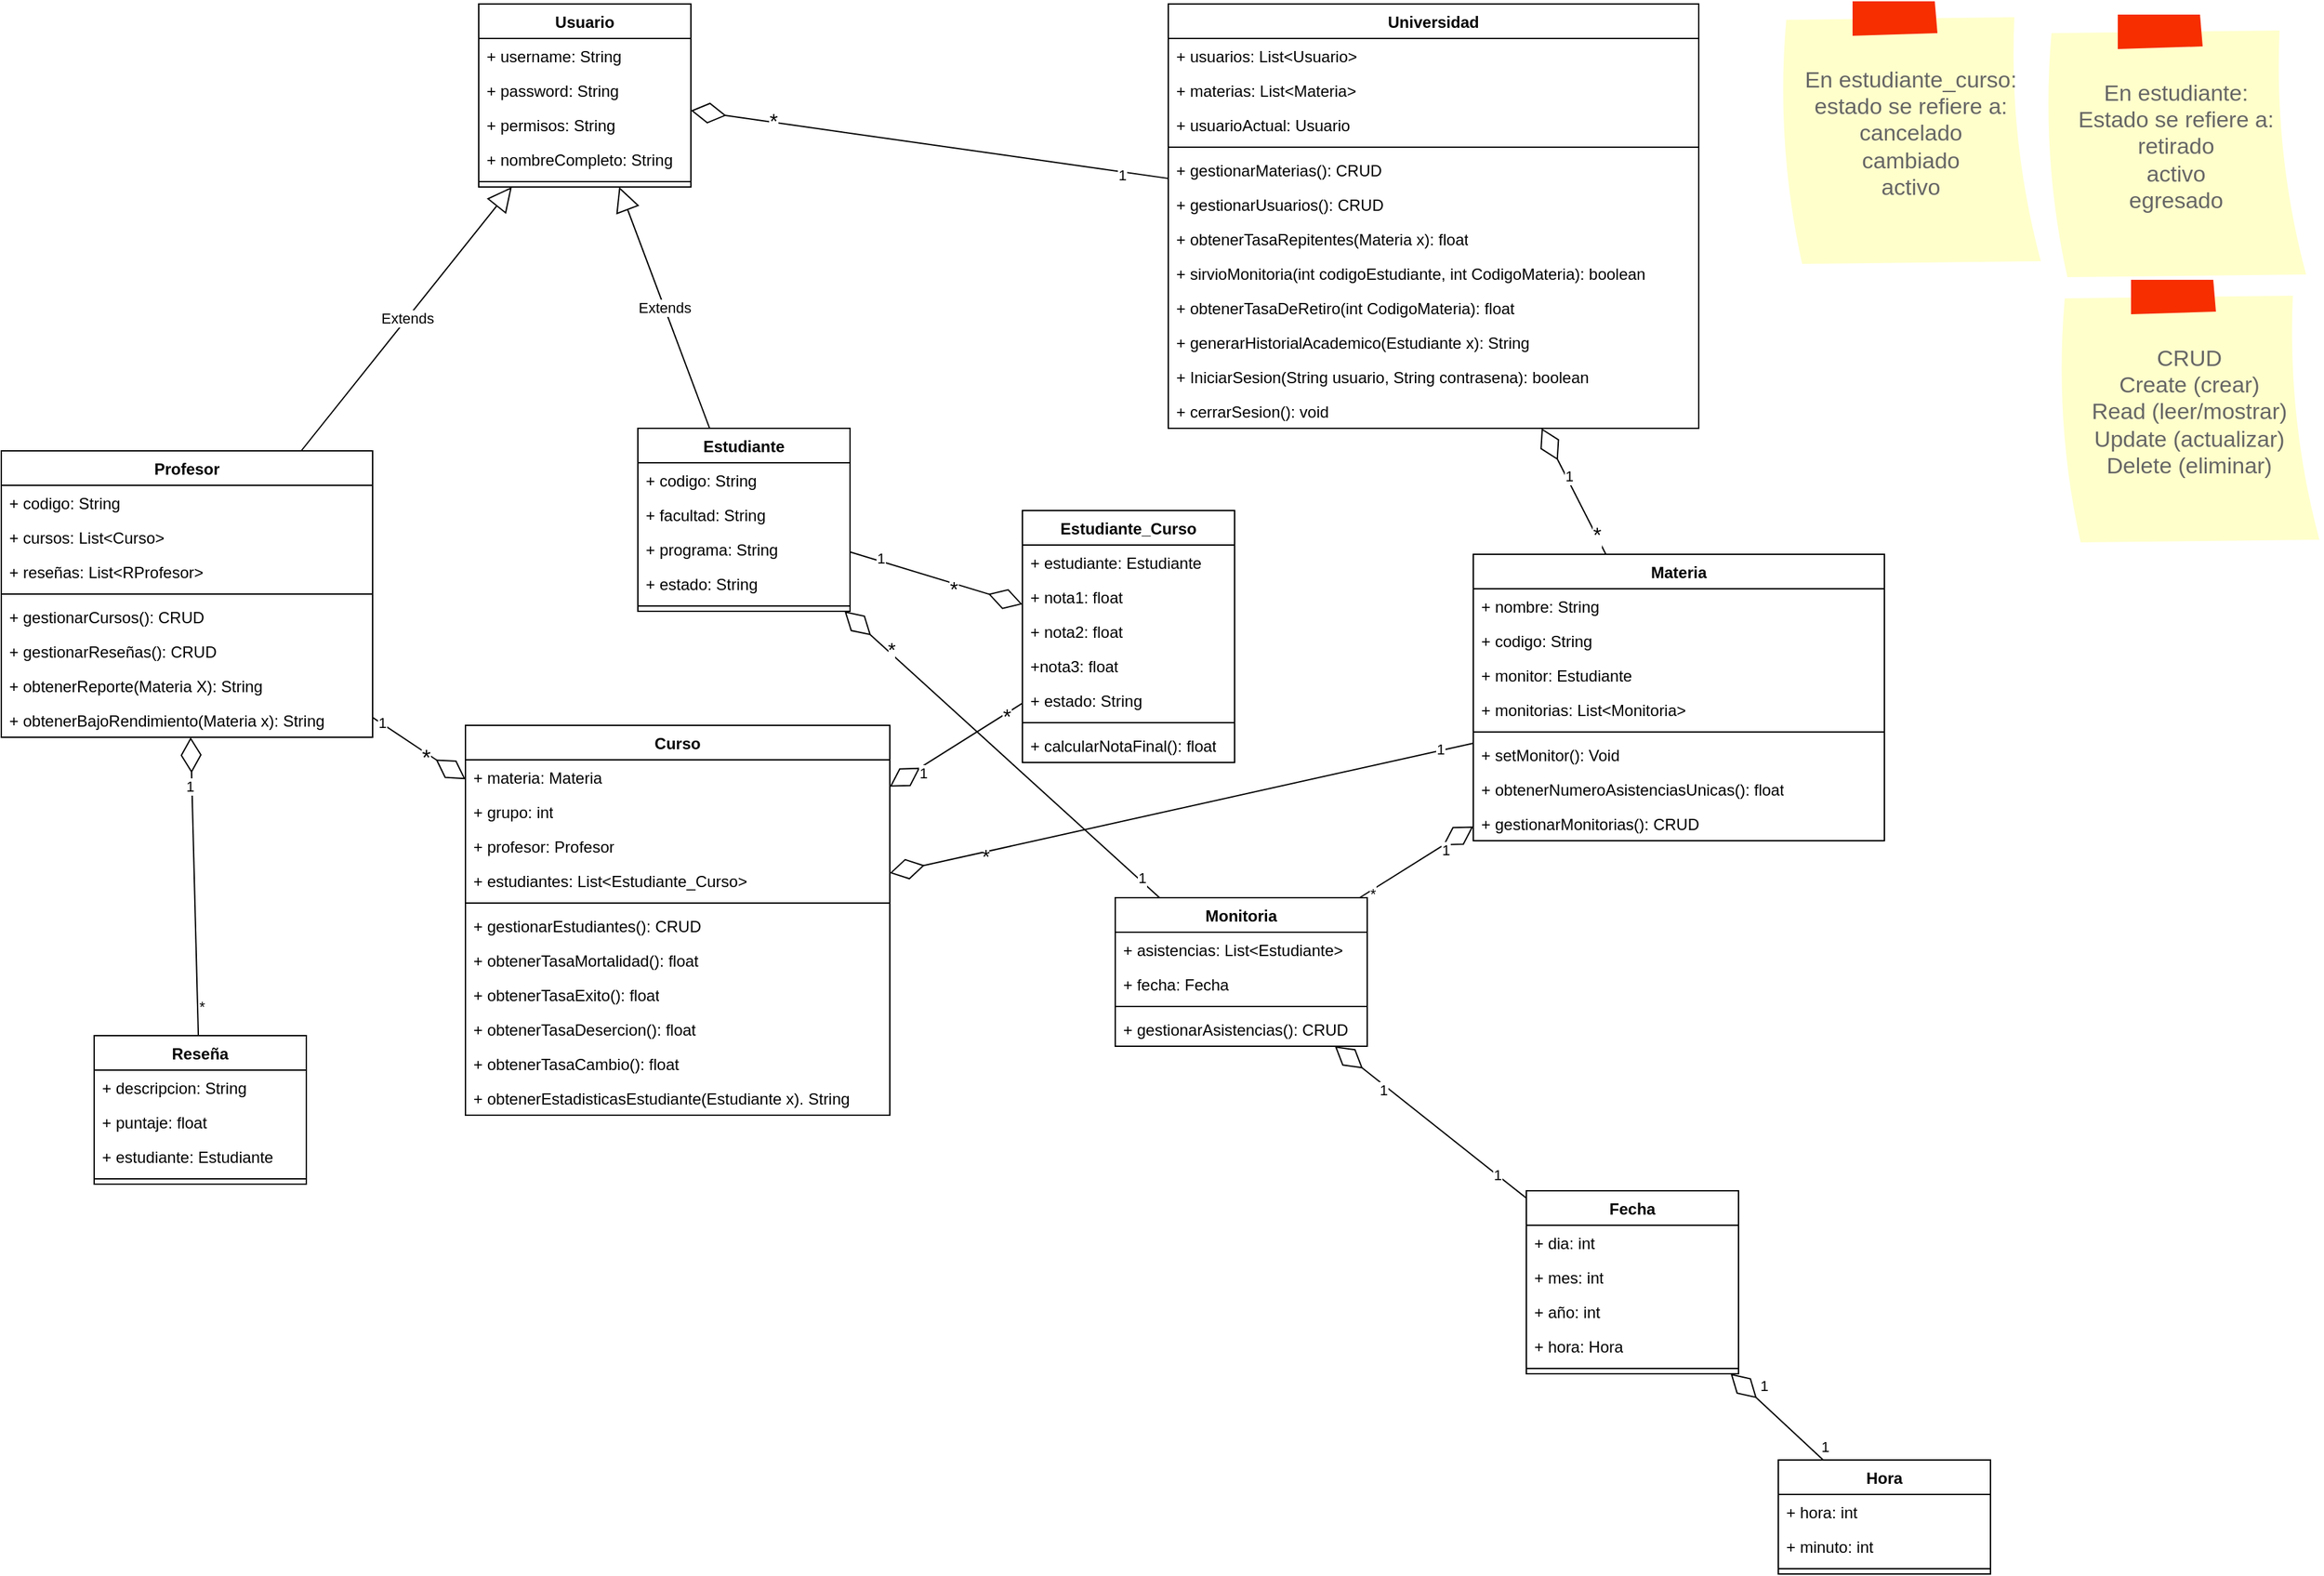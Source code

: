 <mxfile version="24.4.6" type="device">
  <diagram name="Página-1" id="ASGLn0Mir-iY2OB1hIj6">
    <mxGraphModel dx="1862" dy="626" grid="1" gridSize="10" guides="1" tooltips="1" connect="1" arrows="1" fold="1" page="1" pageScale="1" pageWidth="827" pageHeight="1169" math="0" shadow="0">
      <root>
        <mxCell id="0" />
        <mxCell id="1" parent="0" />
        <mxCell id="AoM7Gvj8RghsUYqB5_-P-1" value="Universidad&lt;div&gt;&lt;br&gt;&lt;/div&gt;" style="swimlane;fontStyle=1;align=center;verticalAlign=top;childLayout=stackLayout;horizontal=1;startSize=26;horizontalStack=0;resizeParent=1;resizeParentMax=0;resizeLast=0;collapsible=1;marginBottom=0;whiteSpace=wrap;html=1;" parent="1" vertex="1">
          <mxGeometry x="760" y="32" width="400" height="320" as="geometry" />
        </mxCell>
        <mxCell id="AoM7Gvj8RghsUYqB5_-P-2" value="+ usuarios: List&amp;lt;Usuario&amp;gt;" style="text;strokeColor=none;fillColor=none;align=left;verticalAlign=top;spacingLeft=4;spacingRight=4;overflow=hidden;rotatable=0;points=[[0,0.5],[1,0.5]];portConstraint=eastwest;whiteSpace=wrap;html=1;" parent="AoM7Gvj8RghsUYqB5_-P-1" vertex="1">
          <mxGeometry y="26" width="400" height="26" as="geometry" />
        </mxCell>
        <mxCell id="AoM7Gvj8RghsUYqB5_-P-25" value="+ materias: List&amp;lt;Materia&amp;gt;" style="text;strokeColor=none;fillColor=none;align=left;verticalAlign=top;spacingLeft=4;spacingRight=4;overflow=hidden;rotatable=0;points=[[0,0.5],[1,0.5]];portConstraint=eastwest;whiteSpace=wrap;html=1;" parent="AoM7Gvj8RghsUYqB5_-P-1" vertex="1">
          <mxGeometry y="52" width="400" height="26" as="geometry" />
        </mxCell>
        <mxCell id="4QixnRyz0yLRGBINGXFp-3" value="+ usuarioActual: Usuario" style="text;strokeColor=none;fillColor=none;align=left;verticalAlign=top;spacingLeft=4;spacingRight=4;overflow=hidden;rotatable=0;points=[[0,0.5],[1,0.5]];portConstraint=eastwest;whiteSpace=wrap;html=1;" parent="AoM7Gvj8RghsUYqB5_-P-1" vertex="1">
          <mxGeometry y="78" width="400" height="26" as="geometry" />
        </mxCell>
        <mxCell id="AoM7Gvj8RghsUYqB5_-P-3" value="" style="line;strokeWidth=1;fillColor=none;align=left;verticalAlign=middle;spacingTop=-1;spacingLeft=3;spacingRight=3;rotatable=0;labelPosition=right;points=[];portConstraint=eastwest;strokeColor=inherit;" parent="AoM7Gvj8RghsUYqB5_-P-1" vertex="1">
          <mxGeometry y="104" width="400" height="8" as="geometry" />
        </mxCell>
        <mxCell id="AoM7Gvj8RghsUYqB5_-P-120" value="+ gestionarMaterias(): CRUD" style="text;strokeColor=none;fillColor=none;align=left;verticalAlign=top;spacingLeft=4;spacingRight=4;overflow=hidden;rotatable=0;points=[[0,0.5],[1,0.5]];portConstraint=eastwest;whiteSpace=wrap;html=1;" parent="AoM7Gvj8RghsUYqB5_-P-1" vertex="1">
          <mxGeometry y="112" width="400" height="26" as="geometry" />
        </mxCell>
        <mxCell id="AoM7Gvj8RghsUYqB5_-P-132" value="+ gestionarUsuarios(): CRUD" style="text;strokeColor=none;fillColor=none;align=left;verticalAlign=top;spacingLeft=4;spacingRight=4;overflow=hidden;rotatable=0;points=[[0,0.5],[1,0.5]];portConstraint=eastwest;whiteSpace=wrap;html=1;" parent="AoM7Gvj8RghsUYqB5_-P-1" vertex="1">
          <mxGeometry y="138" width="400" height="26" as="geometry" />
        </mxCell>
        <mxCell id="AoM7Gvj8RghsUYqB5_-P-136" value="+ obtenerTasaRepitentes(Materia x): float" style="text;strokeColor=none;fillColor=none;align=left;verticalAlign=top;spacingLeft=4;spacingRight=4;overflow=hidden;rotatable=0;points=[[0,0.5],[1,0.5]];portConstraint=eastwest;whiteSpace=wrap;html=1;" parent="AoM7Gvj8RghsUYqB5_-P-1" vertex="1">
          <mxGeometry y="164" width="400" height="26" as="geometry" />
        </mxCell>
        <mxCell id="AoM7Gvj8RghsUYqB5_-P-141" value="+ sirvioMonitoria(int codigoEstudiante, int CodigoMateria): boolean" style="text;strokeColor=none;fillColor=none;align=left;verticalAlign=top;spacingLeft=4;spacingRight=4;overflow=hidden;rotatable=0;points=[[0,0.5],[1,0.5]];portConstraint=eastwest;whiteSpace=wrap;html=1;" parent="AoM7Gvj8RghsUYqB5_-P-1" vertex="1">
          <mxGeometry y="190" width="400" height="26" as="geometry" />
        </mxCell>
        <mxCell id="AoM7Gvj8RghsUYqB5_-P-148" value="+ obtenerTasaDeRetiro(int CodigoMateria): float" style="text;strokeColor=none;fillColor=none;align=left;verticalAlign=top;spacingLeft=4;spacingRight=4;overflow=hidden;rotatable=0;points=[[0,0.5],[1,0.5]];portConstraint=eastwest;whiteSpace=wrap;html=1;" parent="AoM7Gvj8RghsUYqB5_-P-1" vertex="1">
          <mxGeometry y="216" width="400" height="26" as="geometry" />
        </mxCell>
        <mxCell id="AoM7Gvj8RghsUYqB5_-P-151" value="+ generarHistorialAcademico(Estudiante x): String" style="text;strokeColor=none;fillColor=none;align=left;verticalAlign=top;spacingLeft=4;spacingRight=4;overflow=hidden;rotatable=0;points=[[0,0.5],[1,0.5]];portConstraint=eastwest;whiteSpace=wrap;html=1;" parent="AoM7Gvj8RghsUYqB5_-P-1" vertex="1">
          <mxGeometry y="242" width="400" height="26" as="geometry" />
        </mxCell>
        <mxCell id="4QixnRyz0yLRGBINGXFp-1" value="+ IniciarSesion(String usuario, String contrasena): boolean" style="text;strokeColor=none;fillColor=none;align=left;verticalAlign=top;spacingLeft=4;spacingRight=4;overflow=hidden;rotatable=0;points=[[0,0.5],[1,0.5]];portConstraint=eastwest;whiteSpace=wrap;html=1;" parent="AoM7Gvj8RghsUYqB5_-P-1" vertex="1">
          <mxGeometry y="268" width="400" height="26" as="geometry" />
        </mxCell>
        <mxCell id="4QixnRyz0yLRGBINGXFp-2" value="+ cerrarSesion(): void" style="text;strokeColor=none;fillColor=none;align=left;verticalAlign=top;spacingLeft=4;spacingRight=4;overflow=hidden;rotatable=0;points=[[0,0.5],[1,0.5]];portConstraint=eastwest;whiteSpace=wrap;html=1;" parent="AoM7Gvj8RghsUYqB5_-P-1" vertex="1">
          <mxGeometry y="294" width="400" height="26" as="geometry" />
        </mxCell>
        <mxCell id="AoM7Gvj8RghsUYqB5_-P-5" value="&lt;div&gt;Usuario&lt;/div&gt;" style="swimlane;fontStyle=1;align=center;verticalAlign=top;childLayout=stackLayout;horizontal=1;startSize=26;horizontalStack=0;resizeParent=1;resizeParentMax=0;resizeLast=0;collapsible=1;marginBottom=0;whiteSpace=wrap;html=1;" parent="1" vertex="1">
          <mxGeometry x="240" y="32" width="160" height="138" as="geometry" />
        </mxCell>
        <mxCell id="AoM7Gvj8RghsUYqB5_-P-17" value="+ username: String" style="text;strokeColor=none;fillColor=none;align=left;verticalAlign=top;spacingLeft=4;spacingRight=4;overflow=hidden;rotatable=0;points=[[0,0.5],[1,0.5]];portConstraint=eastwest;whiteSpace=wrap;html=1;" parent="AoM7Gvj8RghsUYqB5_-P-5" vertex="1">
          <mxGeometry y="26" width="160" height="26" as="geometry" />
        </mxCell>
        <mxCell id="AoM7Gvj8RghsUYqB5_-P-6" value="+ password: String" style="text;strokeColor=none;fillColor=none;align=left;verticalAlign=top;spacingLeft=4;spacingRight=4;overflow=hidden;rotatable=0;points=[[0,0.5],[1,0.5]];portConstraint=eastwest;whiteSpace=wrap;html=1;" parent="AoM7Gvj8RghsUYqB5_-P-5" vertex="1">
          <mxGeometry y="52" width="160" height="26" as="geometry" />
        </mxCell>
        <mxCell id="AoM7Gvj8RghsUYqB5_-P-24" value="+ permisos: String" style="text;strokeColor=none;fillColor=none;align=left;verticalAlign=top;spacingLeft=4;spacingRight=4;overflow=hidden;rotatable=0;points=[[0,0.5],[1,0.5]];portConstraint=eastwest;whiteSpace=wrap;html=1;" parent="AoM7Gvj8RghsUYqB5_-P-5" vertex="1">
          <mxGeometry y="78" width="160" height="26" as="geometry" />
        </mxCell>
        <mxCell id="AoM7Gvj8RghsUYqB5_-P-20" value="+ nombreCompleto: String" style="text;strokeColor=none;fillColor=none;align=left;verticalAlign=top;spacingLeft=4;spacingRight=4;overflow=hidden;rotatable=0;points=[[0,0.5],[1,0.5]];portConstraint=eastwest;whiteSpace=wrap;html=1;" parent="AoM7Gvj8RghsUYqB5_-P-5" vertex="1">
          <mxGeometry y="104" width="160" height="26" as="geometry" />
        </mxCell>
        <mxCell id="AoM7Gvj8RghsUYqB5_-P-7" value="" style="line;strokeWidth=1;fillColor=none;align=left;verticalAlign=middle;spacingTop=-1;spacingLeft=3;spacingRight=3;rotatable=0;labelPosition=right;points=[];portConstraint=eastwest;strokeColor=inherit;" parent="AoM7Gvj8RghsUYqB5_-P-5" vertex="1">
          <mxGeometry y="130" width="160" height="8" as="geometry" />
        </mxCell>
        <mxCell id="AoM7Gvj8RghsUYqB5_-P-9" value="&lt;div&gt;Profesor&lt;/div&gt;" style="swimlane;fontStyle=1;align=center;verticalAlign=top;childLayout=stackLayout;horizontal=1;startSize=26;horizontalStack=0;resizeParent=1;resizeParentMax=0;resizeLast=0;collapsible=1;marginBottom=0;whiteSpace=wrap;html=1;" parent="1" vertex="1">
          <mxGeometry x="-120" y="369" width="280" height="216" as="geometry" />
        </mxCell>
        <mxCell id="AoM7Gvj8RghsUYqB5_-P-10" value="+ codigo: String" style="text;strokeColor=none;fillColor=none;align=left;verticalAlign=top;spacingLeft=4;spacingRight=4;overflow=hidden;rotatable=0;points=[[0,0.5],[1,0.5]];portConstraint=eastwest;whiteSpace=wrap;html=1;" parent="AoM7Gvj8RghsUYqB5_-P-9" vertex="1">
          <mxGeometry y="26" width="280" height="26" as="geometry" />
        </mxCell>
        <mxCell id="AoM7Gvj8RghsUYqB5_-P-118" value="+ cursos: List&amp;lt;Curso&amp;gt;" style="text;strokeColor=none;fillColor=none;align=left;verticalAlign=top;spacingLeft=4;spacingRight=4;overflow=hidden;rotatable=0;points=[[0,0.5],[1,0.5]];portConstraint=eastwest;whiteSpace=wrap;html=1;" parent="AoM7Gvj8RghsUYqB5_-P-9" vertex="1">
          <mxGeometry y="52" width="280" height="26" as="geometry" />
        </mxCell>
        <mxCell id="AoM7Gvj8RghsUYqB5_-P-28" value="+ reseñas: List&amp;lt;RProfesor&amp;gt;" style="text;strokeColor=none;fillColor=none;align=left;verticalAlign=top;spacingLeft=4;spacingRight=4;overflow=hidden;rotatable=0;points=[[0,0.5],[1,0.5]];portConstraint=eastwest;whiteSpace=wrap;html=1;" parent="AoM7Gvj8RghsUYqB5_-P-9" vertex="1">
          <mxGeometry y="78" width="280" height="26" as="geometry" />
        </mxCell>
        <mxCell id="AoM7Gvj8RghsUYqB5_-P-11" value="" style="line;strokeWidth=1;fillColor=none;align=left;verticalAlign=middle;spacingTop=-1;spacingLeft=3;spacingRight=3;rotatable=0;labelPosition=right;points=[];portConstraint=eastwest;strokeColor=inherit;" parent="AoM7Gvj8RghsUYqB5_-P-9" vertex="1">
          <mxGeometry y="104" width="280" height="8" as="geometry" />
        </mxCell>
        <mxCell id="AoM7Gvj8RghsUYqB5_-P-121" value="+ gestionarCursos(): CRUD" style="text;strokeColor=none;fillColor=none;align=left;verticalAlign=top;spacingLeft=4;spacingRight=4;overflow=hidden;rotatable=0;points=[[0,0.5],[1,0.5]];portConstraint=eastwest;whiteSpace=wrap;html=1;" parent="AoM7Gvj8RghsUYqB5_-P-9" vertex="1">
          <mxGeometry y="112" width="280" height="26" as="geometry" />
        </mxCell>
        <mxCell id="AoM7Gvj8RghsUYqB5_-P-122" value="+ gestionarReseñas(): CRUD" style="text;strokeColor=none;fillColor=none;align=left;verticalAlign=top;spacingLeft=4;spacingRight=4;overflow=hidden;rotatable=0;points=[[0,0.5],[1,0.5]];portConstraint=eastwest;whiteSpace=wrap;html=1;" parent="AoM7Gvj8RghsUYqB5_-P-9" vertex="1">
          <mxGeometry y="138" width="280" height="26" as="geometry" />
        </mxCell>
        <mxCell id="AoM7Gvj8RghsUYqB5_-P-144" value="+ obtenerReporte(Materia X): String" style="text;strokeColor=none;fillColor=none;align=left;verticalAlign=top;spacingLeft=4;spacingRight=4;overflow=hidden;rotatable=0;points=[[0,0.5],[1,0.5]];portConstraint=eastwest;whiteSpace=wrap;html=1;" parent="AoM7Gvj8RghsUYqB5_-P-9" vertex="1">
          <mxGeometry y="164" width="280" height="26" as="geometry" />
        </mxCell>
        <mxCell id="AoM7Gvj8RghsUYqB5_-P-145" value="+ obtenerBajoRendimiento(Materia x): String" style="text;strokeColor=none;fillColor=none;align=left;verticalAlign=top;spacingLeft=4;spacingRight=4;overflow=hidden;rotatable=0;points=[[0,0.5],[1,0.5]];portConstraint=eastwest;whiteSpace=wrap;html=1;" parent="AoM7Gvj8RghsUYqB5_-P-9" vertex="1">
          <mxGeometry y="190" width="280" height="26" as="geometry" />
        </mxCell>
        <mxCell id="AoM7Gvj8RghsUYqB5_-P-13" value="&lt;div&gt;Estudiante&lt;/div&gt;" style="swimlane;fontStyle=1;align=center;verticalAlign=top;childLayout=stackLayout;horizontal=1;startSize=26;horizontalStack=0;resizeParent=1;resizeParentMax=0;resizeLast=0;collapsible=1;marginBottom=0;whiteSpace=wrap;html=1;" parent="1" vertex="1">
          <mxGeometry x="360" y="352" width="160" height="138" as="geometry" />
        </mxCell>
        <mxCell id="AoM7Gvj8RghsUYqB5_-P-14" value="+ codigo: String" style="text;strokeColor=none;fillColor=none;align=left;verticalAlign=top;spacingLeft=4;spacingRight=4;overflow=hidden;rotatable=0;points=[[0,0.5],[1,0.5]];portConstraint=eastwest;whiteSpace=wrap;html=1;" parent="AoM7Gvj8RghsUYqB5_-P-13" vertex="1">
          <mxGeometry y="26" width="160" height="26" as="geometry" />
        </mxCell>
        <mxCell id="AoM7Gvj8RghsUYqB5_-P-149" value="+ facultad: String" style="text;strokeColor=none;fillColor=none;align=left;verticalAlign=top;spacingLeft=4;spacingRight=4;overflow=hidden;rotatable=0;points=[[0,0.5],[1,0.5]];portConstraint=eastwest;whiteSpace=wrap;html=1;" parent="AoM7Gvj8RghsUYqB5_-P-13" vertex="1">
          <mxGeometry y="52" width="160" height="26" as="geometry" />
        </mxCell>
        <mxCell id="AoM7Gvj8RghsUYqB5_-P-150" value="+ programa: String" style="text;strokeColor=none;fillColor=none;align=left;verticalAlign=top;spacingLeft=4;spacingRight=4;overflow=hidden;rotatable=0;points=[[0,0.5],[1,0.5]];portConstraint=eastwest;whiteSpace=wrap;html=1;" parent="AoM7Gvj8RghsUYqB5_-P-13" vertex="1">
          <mxGeometry y="78" width="160" height="26" as="geometry" />
        </mxCell>
        <mxCell id="AoM7Gvj8RghsUYqB5_-P-147" value="+ estado: String" style="text;strokeColor=none;fillColor=none;align=left;verticalAlign=top;spacingLeft=4;spacingRight=4;overflow=hidden;rotatable=0;points=[[0,0.5],[1,0.5]];portConstraint=eastwest;whiteSpace=wrap;html=1;" parent="AoM7Gvj8RghsUYqB5_-P-13" vertex="1">
          <mxGeometry y="104" width="160" height="26" as="geometry" />
        </mxCell>
        <mxCell id="AoM7Gvj8RghsUYqB5_-P-15" value="" style="line;strokeWidth=1;fillColor=none;align=left;verticalAlign=middle;spacingTop=-1;spacingLeft=3;spacingRight=3;rotatable=0;labelPosition=right;points=[];portConstraint=eastwest;strokeColor=inherit;" parent="AoM7Gvj8RghsUYqB5_-P-13" vertex="1">
          <mxGeometry y="130" width="160" height="8" as="geometry" />
        </mxCell>
        <mxCell id="AoM7Gvj8RghsUYqB5_-P-18" value="Extends" style="endArrow=block;endSize=16;endFill=0;html=1;rounded=0;" parent="1" source="AoM7Gvj8RghsUYqB5_-P-9" target="AoM7Gvj8RghsUYqB5_-P-5" edge="1">
          <mxGeometry width="160" relative="1" as="geometry">
            <mxPoint x="330" y="400" as="sourcePoint" />
            <mxPoint x="490" y="400" as="targetPoint" />
          </mxGeometry>
        </mxCell>
        <mxCell id="AoM7Gvj8RghsUYqB5_-P-19" value="Extends" style="endArrow=block;endSize=16;endFill=0;html=1;rounded=0;" parent="1" source="AoM7Gvj8RghsUYqB5_-P-13" target="AoM7Gvj8RghsUYqB5_-P-5" edge="1">
          <mxGeometry width="160" relative="1" as="geometry">
            <mxPoint x="305" y="410" as="sourcePoint" />
            <mxPoint x="344" y="362" as="targetPoint" />
          </mxGeometry>
        </mxCell>
        <mxCell id="AoM7Gvj8RghsUYqB5_-P-27" value="" style="endArrow=diamondThin;endFill=0;endSize=24;html=1;rounded=0;" parent="1" source="AoM7Gvj8RghsUYqB5_-P-1" target="AoM7Gvj8RghsUYqB5_-P-5" edge="1">
          <mxGeometry width="160" relative="1" as="geometry">
            <mxPoint x="330" y="510" as="sourcePoint" />
            <mxPoint x="490" y="510" as="targetPoint" />
          </mxGeometry>
        </mxCell>
        <mxCell id="AoM7Gvj8RghsUYqB5_-P-71" value="*" style="edgeLabel;html=1;align=center;verticalAlign=middle;resizable=0;points=[];fontSize=16;" parent="AoM7Gvj8RghsUYqB5_-P-27" vertex="1" connectable="0">
          <mxGeometry x="0.655" y="-1" relative="1" as="geometry">
            <mxPoint as="offset" />
          </mxGeometry>
        </mxCell>
        <mxCell id="AoM7Gvj8RghsUYqB5_-P-72" value="1" style="edgeLabel;html=1;align=center;verticalAlign=middle;resizable=0;points=[];" parent="AoM7Gvj8RghsUYqB5_-P-27" vertex="1" connectable="0">
          <mxGeometry x="-0.804" y="2" relative="1" as="geometry">
            <mxPoint as="offset" />
          </mxGeometry>
        </mxCell>
        <mxCell id="AoM7Gvj8RghsUYqB5_-P-29" value="&lt;div&gt;Materia&lt;/div&gt;" style="swimlane;fontStyle=1;align=center;verticalAlign=top;childLayout=stackLayout;horizontal=1;startSize=26;horizontalStack=0;resizeParent=1;resizeParentMax=0;resizeLast=0;collapsible=1;marginBottom=0;whiteSpace=wrap;html=1;" parent="1" vertex="1">
          <mxGeometry x="990" y="447" width="310" height="216" as="geometry" />
        </mxCell>
        <mxCell id="AoM7Gvj8RghsUYqB5_-P-38" value="+ nombre: String" style="text;strokeColor=none;fillColor=none;align=left;verticalAlign=top;spacingLeft=4;spacingRight=4;overflow=hidden;rotatable=0;points=[[0,0.5],[1,0.5]];portConstraint=eastwest;whiteSpace=wrap;html=1;" parent="AoM7Gvj8RghsUYqB5_-P-29" vertex="1">
          <mxGeometry y="26" width="310" height="26" as="geometry" />
        </mxCell>
        <mxCell id="AoM7Gvj8RghsUYqB5_-P-30" value="+ codigo: String" style="text;strokeColor=none;fillColor=none;align=left;verticalAlign=top;spacingLeft=4;spacingRight=4;overflow=hidden;rotatable=0;points=[[0,0.5],[1,0.5]];portConstraint=eastwest;whiteSpace=wrap;html=1;" parent="AoM7Gvj8RghsUYqB5_-P-29" vertex="1">
          <mxGeometry y="52" width="310" height="26" as="geometry" />
        </mxCell>
        <mxCell id="AoM7Gvj8RghsUYqB5_-P-49" value="+ monitor: Estudiante" style="text;strokeColor=none;fillColor=none;align=left;verticalAlign=top;spacingLeft=4;spacingRight=4;overflow=hidden;rotatable=0;points=[[0,0.5],[1,0.5]];portConstraint=eastwest;whiteSpace=wrap;html=1;" parent="AoM7Gvj8RghsUYqB5_-P-29" vertex="1">
          <mxGeometry y="78" width="310" height="26" as="geometry" />
        </mxCell>
        <mxCell id="AoM7Gvj8RghsUYqB5_-P-139" value="+ monitorias: List&amp;lt;Monitoria&amp;gt;" style="text;strokeColor=none;fillColor=none;align=left;verticalAlign=top;spacingLeft=4;spacingRight=4;overflow=hidden;rotatable=0;points=[[0,0.5],[1,0.5]];portConstraint=eastwest;whiteSpace=wrap;html=1;" parent="AoM7Gvj8RghsUYqB5_-P-29" vertex="1">
          <mxGeometry y="104" width="310" height="26" as="geometry" />
        </mxCell>
        <mxCell id="AoM7Gvj8RghsUYqB5_-P-31" value="" style="line;strokeWidth=1;fillColor=none;align=left;verticalAlign=middle;spacingTop=-1;spacingLeft=3;spacingRight=3;rotatable=0;labelPosition=right;points=[];portConstraint=eastwest;strokeColor=inherit;" parent="AoM7Gvj8RghsUYqB5_-P-29" vertex="1">
          <mxGeometry y="130" width="310" height="8" as="geometry" />
        </mxCell>
        <mxCell id="AoM7Gvj8RghsUYqB5_-P-123" value="+ setMonitor(): Void" style="text;strokeColor=none;fillColor=none;align=left;verticalAlign=top;spacingLeft=4;spacingRight=4;overflow=hidden;rotatable=0;points=[[0,0.5],[1,0.5]];portConstraint=eastwest;whiteSpace=wrap;html=1;" parent="AoM7Gvj8RghsUYqB5_-P-29" vertex="1">
          <mxGeometry y="138" width="310" height="26" as="geometry" />
        </mxCell>
        <mxCell id="AoM7Gvj8RghsUYqB5_-P-140" value="+ obtenerNumeroAsistenciasUnicas(): float" style="text;strokeColor=none;fillColor=none;align=left;verticalAlign=top;spacingLeft=4;spacingRight=4;overflow=hidden;rotatable=0;points=[[0,0.5],[1,0.5]];portConstraint=eastwest;whiteSpace=wrap;html=1;" parent="AoM7Gvj8RghsUYqB5_-P-29" vertex="1">
          <mxGeometry y="164" width="310" height="26" as="geometry" />
        </mxCell>
        <mxCell id="1RFR9qxNkufwgJUMMZnU-1" value="+ gestionarMonitorias(): CRUD" style="text;strokeColor=none;fillColor=none;align=left;verticalAlign=top;spacingLeft=4;spacingRight=4;overflow=hidden;rotatable=0;points=[[0,0.5],[1,0.5]];portConstraint=eastwest;whiteSpace=wrap;html=1;" parent="AoM7Gvj8RghsUYqB5_-P-29" vertex="1">
          <mxGeometry y="190" width="310" height="26" as="geometry" />
        </mxCell>
        <mxCell id="AoM7Gvj8RghsUYqB5_-P-39" value="" style="endArrow=diamondThin;endFill=0;endSize=24;html=1;rounded=0;" parent="1" source="AoM7Gvj8RghsUYqB5_-P-29" target="AoM7Gvj8RghsUYqB5_-P-1" edge="1">
          <mxGeometry width="160" relative="1" as="geometry">
            <mxPoint x="170" y="520" as="sourcePoint" />
            <mxPoint x="330" y="520" as="targetPoint" />
          </mxGeometry>
        </mxCell>
        <mxCell id="AoM7Gvj8RghsUYqB5_-P-69" value="*" style="edgeLabel;html=1;align=center;verticalAlign=middle;resizable=0;points=[];fontSize=16;" parent="AoM7Gvj8RghsUYqB5_-P-39" vertex="1" connectable="0">
          <mxGeometry x="-0.698" relative="1" as="geometry">
            <mxPoint y="-1" as="offset" />
          </mxGeometry>
        </mxCell>
        <mxCell id="AoM7Gvj8RghsUYqB5_-P-70" value="1" style="edgeLabel;html=1;align=center;verticalAlign=middle;resizable=0;points=[];" parent="AoM7Gvj8RghsUYqB5_-P-39" vertex="1" connectable="0">
          <mxGeometry x="0.238" y="-2" relative="1" as="geometry">
            <mxPoint as="offset" />
          </mxGeometry>
        </mxCell>
        <mxCell id="AoM7Gvj8RghsUYqB5_-P-40" value="&lt;div&gt;Curso&lt;/div&gt;" style="swimlane;fontStyle=1;align=center;verticalAlign=top;childLayout=stackLayout;horizontal=1;startSize=26;horizontalStack=0;resizeParent=1;resizeParentMax=0;resizeLast=0;collapsible=1;marginBottom=0;whiteSpace=wrap;html=1;" parent="1" vertex="1">
          <mxGeometry x="230" y="576" width="320" height="294" as="geometry" />
        </mxCell>
        <mxCell id="AoM7Gvj8RghsUYqB5_-P-42" value="+ materia: Materia" style="text;strokeColor=none;fillColor=none;align=left;verticalAlign=top;spacingLeft=4;spacingRight=4;overflow=hidden;rotatable=0;points=[[0,0.5],[1,0.5]];portConstraint=eastwest;whiteSpace=wrap;html=1;" parent="AoM7Gvj8RghsUYqB5_-P-40" vertex="1">
          <mxGeometry y="26" width="320" height="26" as="geometry" />
        </mxCell>
        <mxCell id="AoM7Gvj8RghsUYqB5_-P-66" value="+ grupo: int" style="text;strokeColor=none;fillColor=none;align=left;verticalAlign=top;spacingLeft=4;spacingRight=4;overflow=hidden;rotatable=0;points=[[0,0.5],[1,0.5]];portConstraint=eastwest;whiteSpace=wrap;html=1;" parent="AoM7Gvj8RghsUYqB5_-P-40" vertex="1">
          <mxGeometry y="52" width="320" height="26" as="geometry" />
        </mxCell>
        <mxCell id="AoM7Gvj8RghsUYqB5_-P-41" value="+ profesor: Profesor" style="text;strokeColor=none;fillColor=none;align=left;verticalAlign=top;spacingLeft=4;spacingRight=4;overflow=hidden;rotatable=0;points=[[0,0.5],[1,0.5]];portConstraint=eastwest;whiteSpace=wrap;html=1;" parent="AoM7Gvj8RghsUYqB5_-P-40" vertex="1">
          <mxGeometry y="78" width="320" height="26" as="geometry" />
        </mxCell>
        <mxCell id="AoM7Gvj8RghsUYqB5_-P-45" value="+ estudiantes: List&amp;lt;&lt;span style=&quot;text-align: center;&quot;&gt;Estudiante_Curso&lt;/span&gt;&amp;gt;" style="text;strokeColor=none;fillColor=none;align=left;verticalAlign=top;spacingLeft=4;spacingRight=4;overflow=hidden;rotatable=0;points=[[0,0.5],[1,0.5]];portConstraint=eastwest;whiteSpace=wrap;html=1;" parent="AoM7Gvj8RghsUYqB5_-P-40" vertex="1">
          <mxGeometry y="104" width="320" height="26" as="geometry" />
        </mxCell>
        <mxCell id="AoM7Gvj8RghsUYqB5_-P-43" value="" style="line;strokeWidth=1;fillColor=none;align=left;verticalAlign=middle;spacingTop=-1;spacingLeft=3;spacingRight=3;rotatable=0;labelPosition=right;points=[];portConstraint=eastwest;strokeColor=inherit;" parent="AoM7Gvj8RghsUYqB5_-P-40" vertex="1">
          <mxGeometry y="130" width="320" height="8" as="geometry" />
        </mxCell>
        <mxCell id="AoM7Gvj8RghsUYqB5_-P-119" value="+ gestionarEstudiantes(): CRUD" style="text;strokeColor=none;fillColor=none;align=left;verticalAlign=top;spacingLeft=4;spacingRight=4;overflow=hidden;rotatable=0;points=[[0,0.5],[1,0.5]];portConstraint=eastwest;whiteSpace=wrap;html=1;" parent="AoM7Gvj8RghsUYqB5_-P-40" vertex="1">
          <mxGeometry y="138" width="320" height="26" as="geometry" />
        </mxCell>
        <mxCell id="AoM7Gvj8RghsUYqB5_-P-124" value="+ obtenerTasaMortalidad(): float" style="text;strokeColor=none;fillColor=none;align=left;verticalAlign=top;spacingLeft=4;spacingRight=4;overflow=hidden;rotatable=0;points=[[0,0.5],[1,0.5]];portConstraint=eastwest;whiteSpace=wrap;html=1;" parent="AoM7Gvj8RghsUYqB5_-P-40" vertex="1">
          <mxGeometry y="164" width="320" height="26" as="geometry" />
        </mxCell>
        <mxCell id="AoM7Gvj8RghsUYqB5_-P-125" value="+ obtenerTasaExito(): float" style="text;strokeColor=none;fillColor=none;align=left;verticalAlign=top;spacingLeft=4;spacingRight=4;overflow=hidden;rotatable=0;points=[[0,0.5],[1,0.5]];portConstraint=eastwest;whiteSpace=wrap;html=1;" parent="AoM7Gvj8RghsUYqB5_-P-40" vertex="1">
          <mxGeometry y="190" width="320" height="26" as="geometry" />
        </mxCell>
        <mxCell id="AoM7Gvj8RghsUYqB5_-P-128" value="+ obtenerTasaDesercion(): float" style="text;strokeColor=none;fillColor=none;align=left;verticalAlign=top;spacingLeft=4;spacingRight=4;overflow=hidden;rotatable=0;points=[[0,0.5],[1,0.5]];portConstraint=eastwest;whiteSpace=wrap;html=1;" parent="AoM7Gvj8RghsUYqB5_-P-40" vertex="1">
          <mxGeometry y="216" width="320" height="26" as="geometry" />
        </mxCell>
        <mxCell id="AoM7Gvj8RghsUYqB5_-P-129" value="+ obtenerTasaCambio(): float" style="text;strokeColor=none;fillColor=none;align=left;verticalAlign=top;spacingLeft=4;spacingRight=4;overflow=hidden;rotatable=0;points=[[0,0.5],[1,0.5]];portConstraint=eastwest;whiteSpace=wrap;html=1;" parent="AoM7Gvj8RghsUYqB5_-P-40" vertex="1">
          <mxGeometry y="242" width="320" height="26" as="geometry" />
        </mxCell>
        <mxCell id="AoM7Gvj8RghsUYqB5_-P-146" value="+ obtenerEstadisticasEstudiante(Estudiante x). String" style="text;strokeColor=none;fillColor=none;align=left;verticalAlign=top;spacingLeft=4;spacingRight=4;overflow=hidden;rotatable=0;points=[[0,0.5],[1,0.5]];portConstraint=eastwest;whiteSpace=wrap;html=1;" parent="AoM7Gvj8RghsUYqB5_-P-40" vertex="1">
          <mxGeometry y="268" width="320" height="26" as="geometry" />
        </mxCell>
        <mxCell id="AoM7Gvj8RghsUYqB5_-P-46" value="" style="endArrow=diamondThin;endFill=0;endSize=24;html=1;rounded=0;" parent="1" source="AoM7Gvj8RghsUYqB5_-P-9" target="AoM7Gvj8RghsUYqB5_-P-40" edge="1">
          <mxGeometry width="160" relative="1" as="geometry">
            <mxPoint y="513" as="sourcePoint" />
            <mxPoint x="130" y="509" as="targetPoint" />
          </mxGeometry>
        </mxCell>
        <mxCell id="AoM7Gvj8RghsUYqB5_-P-62" value="*" style="edgeLabel;html=1;align=center;verticalAlign=middle;resizable=0;points=[];fontSize=17;" parent="AoM7Gvj8RghsUYqB5_-P-46" vertex="1" connectable="0">
          <mxGeometry x="0.625" y="-2" relative="1" as="geometry">
            <mxPoint x="-16" y="-9" as="offset" />
          </mxGeometry>
        </mxCell>
        <mxCell id="AoM7Gvj8RghsUYqB5_-P-63" value="1" style="edgeLabel;html=1;align=center;verticalAlign=middle;resizable=0;points=[];" parent="AoM7Gvj8RghsUYqB5_-P-46" vertex="1" connectable="0">
          <mxGeometry x="-0.847" relative="1" as="geometry">
            <mxPoint x="1" as="offset" />
          </mxGeometry>
        </mxCell>
        <mxCell id="AoM7Gvj8RghsUYqB5_-P-48" value="" style="endArrow=diamondThin;endFill=0;endSize=24;html=1;rounded=0;" parent="1" source="AoM7Gvj8RghsUYqB5_-P-29" target="AoM7Gvj8RghsUYqB5_-P-40" edge="1">
          <mxGeometry width="160" relative="1" as="geometry">
            <mxPoint x="20" y="533" as="sourcePoint" />
            <mxPoint x="150" y="529" as="targetPoint" />
          </mxGeometry>
        </mxCell>
        <mxCell id="AoM7Gvj8RghsUYqB5_-P-64" value="*" style="edgeLabel;html=1;align=center;verticalAlign=middle;resizable=0;points=[];fontSize=15;" parent="AoM7Gvj8RghsUYqB5_-P-48" vertex="1" connectable="0">
          <mxGeometry x="0.675" y="2" relative="1" as="geometry">
            <mxPoint as="offset" />
          </mxGeometry>
        </mxCell>
        <mxCell id="AoM7Gvj8RghsUYqB5_-P-65" value="1" style="edgeLabel;html=1;align=center;verticalAlign=middle;resizable=0;points=[];" parent="AoM7Gvj8RghsUYqB5_-P-48" vertex="1" connectable="0">
          <mxGeometry x="-0.884" y="-1" relative="1" as="geometry">
            <mxPoint as="offset" />
          </mxGeometry>
        </mxCell>
        <mxCell id="AoM7Gvj8RghsUYqB5_-P-50" value="&lt;div&gt;Estudiante_Curso&lt;/div&gt;" style="swimlane;fontStyle=1;align=center;verticalAlign=top;childLayout=stackLayout;horizontal=1;startSize=26;horizontalStack=0;resizeParent=1;resizeParentMax=0;resizeLast=0;collapsible=1;marginBottom=0;whiteSpace=wrap;html=1;" parent="1" vertex="1">
          <mxGeometry x="650" y="414" width="160" height="190" as="geometry" />
        </mxCell>
        <mxCell id="AoM7Gvj8RghsUYqB5_-P-51" value="+ estudiante: Estudiante" style="text;strokeColor=none;fillColor=none;align=left;verticalAlign=top;spacingLeft=4;spacingRight=4;overflow=hidden;rotatable=0;points=[[0,0.5],[1,0.5]];portConstraint=eastwest;whiteSpace=wrap;html=1;" parent="AoM7Gvj8RghsUYqB5_-P-50" vertex="1">
          <mxGeometry y="26" width="160" height="26" as="geometry" />
        </mxCell>
        <mxCell id="AoM7Gvj8RghsUYqB5_-P-54" value="+ nota1: float" style="text;strokeColor=none;fillColor=none;align=left;verticalAlign=top;spacingLeft=4;spacingRight=4;overflow=hidden;rotatable=0;points=[[0,0.5],[1,0.5]];portConstraint=eastwest;whiteSpace=wrap;html=1;" parent="AoM7Gvj8RghsUYqB5_-P-50" vertex="1">
          <mxGeometry y="52" width="160" height="26" as="geometry" />
        </mxCell>
        <mxCell id="AoM7Gvj8RghsUYqB5_-P-55" value="+ nota2: float" style="text;strokeColor=none;fillColor=none;align=left;verticalAlign=top;spacingLeft=4;spacingRight=4;overflow=hidden;rotatable=0;points=[[0,0.5],[1,0.5]];portConstraint=eastwest;whiteSpace=wrap;html=1;" parent="AoM7Gvj8RghsUYqB5_-P-50" vertex="1">
          <mxGeometry y="78" width="160" height="26" as="geometry" />
        </mxCell>
        <mxCell id="AoM7Gvj8RghsUYqB5_-P-56" value="+nota3: float" style="text;strokeColor=none;fillColor=none;align=left;verticalAlign=top;spacingLeft=4;spacingRight=4;overflow=hidden;rotatable=0;points=[[0,0.5],[1,0.5]];portConstraint=eastwest;whiteSpace=wrap;html=1;" parent="AoM7Gvj8RghsUYqB5_-P-50" vertex="1">
          <mxGeometry y="104" width="160" height="26" as="geometry" />
        </mxCell>
        <mxCell id="AoM7Gvj8RghsUYqB5_-P-126" value="+ estado: String" style="text;align=left;verticalAlign=top;spacingLeft=4;spacingRight=4;overflow=hidden;rotatable=0;points=[[0,0.5],[1,0.5]];portConstraint=eastwest;whiteSpace=wrap;html=1;" parent="AoM7Gvj8RghsUYqB5_-P-50" vertex="1">
          <mxGeometry y="130" width="160" height="26" as="geometry" />
        </mxCell>
        <mxCell id="AoM7Gvj8RghsUYqB5_-P-52" value="" style="line;strokeWidth=1;fillColor=none;align=left;verticalAlign=middle;spacingTop=-1;spacingLeft=3;spacingRight=3;rotatable=0;labelPosition=right;points=[];portConstraint=eastwest;strokeColor=inherit;" parent="AoM7Gvj8RghsUYqB5_-P-50" vertex="1">
          <mxGeometry y="156" width="160" height="8" as="geometry" />
        </mxCell>
        <mxCell id="AoM7Gvj8RghsUYqB5_-P-135" value="+ calcularNotaFinal(): float" style="text;align=left;verticalAlign=top;spacingLeft=4;spacingRight=4;overflow=hidden;rotatable=0;points=[[0,0.5],[1,0.5]];portConstraint=eastwest;whiteSpace=wrap;html=1;" parent="AoM7Gvj8RghsUYqB5_-P-50" vertex="1">
          <mxGeometry y="164" width="160" height="26" as="geometry" />
        </mxCell>
        <mxCell id="AoM7Gvj8RghsUYqB5_-P-53" value="" style="endArrow=diamondThin;endFill=0;endSize=24;html=1;rounded=0;" parent="1" source="AoM7Gvj8RghsUYqB5_-P-13" target="AoM7Gvj8RghsUYqB5_-P-50" edge="1">
          <mxGeometry width="160" relative="1" as="geometry">
            <mxPoint x="239" y="536" as="sourcePoint" />
            <mxPoint x="343" y="690" as="targetPoint" />
          </mxGeometry>
        </mxCell>
        <mxCell id="AoM7Gvj8RghsUYqB5_-P-60" value="*" style="edgeLabel;html=1;align=center;verticalAlign=middle;resizable=0;points=[];fontSize=16;" parent="AoM7Gvj8RghsUYqB5_-P-53" vertex="1" connectable="0">
          <mxGeometry x="0.189" y="-4" relative="1" as="geometry">
            <mxPoint x="1" as="offset" />
          </mxGeometry>
        </mxCell>
        <mxCell id="AoM7Gvj8RghsUYqB5_-P-61" value="1" style="edgeLabel;html=1;align=center;verticalAlign=middle;resizable=0;points=[];" parent="AoM7Gvj8RghsUYqB5_-P-53" vertex="1" connectable="0">
          <mxGeometry x="-0.664" y="2" relative="1" as="geometry">
            <mxPoint as="offset" />
          </mxGeometry>
        </mxCell>
        <mxCell id="AoM7Gvj8RghsUYqB5_-P-57" value="" style="endArrow=diamondThin;endFill=0;endSize=24;html=1;rounded=0;" parent="1" source="AoM7Gvj8RghsUYqB5_-P-50" target="AoM7Gvj8RghsUYqB5_-P-40" edge="1">
          <mxGeometry width="160" relative="1" as="geometry">
            <mxPoint x="242" y="536" as="sourcePoint" />
            <mxPoint x="620" y="720" as="targetPoint" />
          </mxGeometry>
        </mxCell>
        <mxCell id="AoM7Gvj8RghsUYqB5_-P-58" value="1" style="edgeLabel;html=1;align=center;verticalAlign=middle;resizable=0;points=[];" parent="AoM7Gvj8RghsUYqB5_-P-57" vertex="1" connectable="0">
          <mxGeometry x="0.559" y="4" relative="1" as="geometry">
            <mxPoint as="offset" />
          </mxGeometry>
        </mxCell>
        <mxCell id="AoM7Gvj8RghsUYqB5_-P-59" value="*" style="edgeLabel;html=1;align=center;verticalAlign=middle;resizable=0;points=[];fontSize=16;" parent="AoM7Gvj8RghsUYqB5_-P-57" vertex="1" connectable="0">
          <mxGeometry x="-0.739" y="1" relative="1" as="geometry">
            <mxPoint as="offset" />
          </mxGeometry>
        </mxCell>
        <mxCell id="AoM7Gvj8RghsUYqB5_-P-73" value="Reseña" style="swimlane;fontStyle=1;align=center;verticalAlign=top;childLayout=stackLayout;horizontal=1;startSize=26;horizontalStack=0;resizeParent=1;resizeParentMax=0;resizeLast=0;collapsible=1;marginBottom=0;whiteSpace=wrap;html=1;" parent="1" vertex="1">
          <mxGeometry x="-50" y="810" width="160" height="112" as="geometry" />
        </mxCell>
        <mxCell id="AoM7Gvj8RghsUYqB5_-P-74" value="+ descripcion: String" style="text;strokeColor=none;fillColor=none;align=left;verticalAlign=top;spacingLeft=4;spacingRight=4;overflow=hidden;rotatable=0;points=[[0,0.5],[1,0.5]];portConstraint=eastwest;whiteSpace=wrap;html=1;" parent="AoM7Gvj8RghsUYqB5_-P-73" vertex="1">
          <mxGeometry y="26" width="160" height="26" as="geometry" />
        </mxCell>
        <mxCell id="AoM7Gvj8RghsUYqB5_-P-75" value="+ puntaje: float" style="text;strokeColor=none;fillColor=none;align=left;verticalAlign=top;spacingLeft=4;spacingRight=4;overflow=hidden;rotatable=0;points=[[0,0.5],[1,0.5]];portConstraint=eastwest;whiteSpace=wrap;html=1;" parent="AoM7Gvj8RghsUYqB5_-P-73" vertex="1">
          <mxGeometry y="52" width="160" height="26" as="geometry" />
        </mxCell>
        <mxCell id="AoM7Gvj8RghsUYqB5_-P-76" value="+ estudiante: Estudiante" style="text;strokeColor=none;fillColor=none;align=left;verticalAlign=top;spacingLeft=4;spacingRight=4;overflow=hidden;rotatable=0;points=[[0,0.5],[1,0.5]];portConstraint=eastwest;whiteSpace=wrap;html=1;" parent="AoM7Gvj8RghsUYqB5_-P-73" vertex="1">
          <mxGeometry y="78" width="160" height="26" as="geometry" />
        </mxCell>
        <mxCell id="AoM7Gvj8RghsUYqB5_-P-77" value="" style="line;strokeWidth=1;fillColor=none;align=left;verticalAlign=middle;spacingTop=-1;spacingLeft=3;spacingRight=3;rotatable=0;labelPosition=right;points=[];portConstraint=eastwest;strokeColor=inherit;" parent="AoM7Gvj8RghsUYqB5_-P-73" vertex="1">
          <mxGeometry y="104" width="160" height="8" as="geometry" />
        </mxCell>
        <mxCell id="AoM7Gvj8RghsUYqB5_-P-93" value="" style="endArrow=diamondThin;endFill=0;endSize=24;html=1;rounded=0;" parent="1" source="AoM7Gvj8RghsUYqB5_-P-73" target="AoM7Gvj8RghsUYqB5_-P-9" edge="1">
          <mxGeometry width="160" relative="1" as="geometry">
            <mxPoint x="103.3" y="850" as="sourcePoint" />
            <mxPoint x="290" y="714" as="targetPoint" />
          </mxGeometry>
        </mxCell>
        <mxCell id="AoM7Gvj8RghsUYqB5_-P-94" value="1" style="edgeLabel;html=1;align=center;verticalAlign=middle;resizable=0;points=[];" parent="AoM7Gvj8RghsUYqB5_-P-93" vertex="1" connectable="0">
          <mxGeometry x="0.675" y="2" relative="1" as="geometry">
            <mxPoint as="offset" />
          </mxGeometry>
        </mxCell>
        <mxCell id="97mvYAIEDJYjDPvL5Jg2-1" value="*" style="edgeLabel;html=1;align=center;verticalAlign=middle;resizable=0;points=[];" vertex="1" connectable="0" parent="AoM7Gvj8RghsUYqB5_-P-93">
          <mxGeometry x="-0.805" y="-3" relative="1" as="geometry">
            <mxPoint as="offset" />
          </mxGeometry>
        </mxCell>
        <mxCell id="AoM7Gvj8RghsUYqB5_-P-96" value="&lt;div&gt;Monitoria&lt;/div&gt;" style="swimlane;fontStyle=1;align=center;verticalAlign=top;childLayout=stackLayout;horizontal=1;startSize=26;horizontalStack=0;resizeParent=1;resizeParentMax=0;resizeLast=0;collapsible=1;marginBottom=0;whiteSpace=wrap;html=1;" parent="1" vertex="1">
          <mxGeometry x="720" y="706" width="190" height="112" as="geometry" />
        </mxCell>
        <mxCell id="AoM7Gvj8RghsUYqB5_-P-99" value="+ asistencias: List&amp;lt;Estudiante&amp;gt;" style="text;strokeColor=none;fillColor=none;align=left;verticalAlign=top;spacingLeft=4;spacingRight=4;overflow=hidden;rotatable=0;points=[[0,0.5],[1,0.5]];portConstraint=eastwest;whiteSpace=wrap;html=1;" parent="AoM7Gvj8RghsUYqB5_-P-96" vertex="1">
          <mxGeometry y="26" width="190" height="26" as="geometry" />
        </mxCell>
        <mxCell id="AoM7Gvj8RghsUYqB5_-P-159" value="+ fecha: Fecha" style="text;strokeColor=none;fillColor=none;align=left;verticalAlign=top;spacingLeft=4;spacingRight=4;overflow=hidden;rotatable=0;points=[[0,0.5],[1,0.5]];portConstraint=eastwest;whiteSpace=wrap;html=1;" parent="AoM7Gvj8RghsUYqB5_-P-96" vertex="1">
          <mxGeometry y="52" width="190" height="26" as="geometry" />
        </mxCell>
        <mxCell id="AoM7Gvj8RghsUYqB5_-P-100" value="" style="line;strokeWidth=1;fillColor=none;align=left;verticalAlign=middle;spacingTop=-1;spacingLeft=3;spacingRight=3;rotatable=0;labelPosition=right;points=[];portConstraint=eastwest;strokeColor=inherit;" parent="AoM7Gvj8RghsUYqB5_-P-96" vertex="1">
          <mxGeometry y="78" width="190" height="8" as="geometry" />
        </mxCell>
        <mxCell id="AoM7Gvj8RghsUYqB5_-P-133" value="+ gestionarAsistencias(): CRUD" style="text;strokeColor=none;fillColor=none;align=left;verticalAlign=top;spacingLeft=4;spacingRight=4;overflow=hidden;rotatable=0;points=[[0,0.5],[1,0.5]];portConstraint=eastwest;whiteSpace=wrap;html=1;" parent="AoM7Gvj8RghsUYqB5_-P-96" vertex="1">
          <mxGeometry y="86" width="190" height="26" as="geometry" />
        </mxCell>
        <mxCell id="AoM7Gvj8RghsUYqB5_-P-102" value="" style="endArrow=diamondThin;endFill=0;endSize=24;html=1;rounded=0;" parent="1" source="AoM7Gvj8RghsUYqB5_-P-96" target="AoM7Gvj8RghsUYqB5_-P-29" edge="1">
          <mxGeometry width="160" relative="1" as="geometry">
            <mxPoint x="-70" y="750" as="sourcePoint" />
            <mxPoint x="90" y="750" as="targetPoint" />
          </mxGeometry>
        </mxCell>
        <mxCell id="AoM7Gvj8RghsUYqB5_-P-137" value="1" style="edgeLabel;html=1;align=center;verticalAlign=middle;resizable=0;points=[];" parent="AoM7Gvj8RghsUYqB5_-P-102" vertex="1" connectable="0">
          <mxGeometry x="0.46" y="-4" relative="1" as="geometry">
            <mxPoint as="offset" />
          </mxGeometry>
        </mxCell>
        <mxCell id="AoM7Gvj8RghsUYqB5_-P-138" value="*" style="edgeLabel;html=1;align=center;verticalAlign=middle;resizable=0;points=[];" parent="AoM7Gvj8RghsUYqB5_-P-102" vertex="1" connectable="0">
          <mxGeometry x="-0.805" y="-2" relative="1" as="geometry">
            <mxPoint as="offset" />
          </mxGeometry>
        </mxCell>
        <mxCell id="AoM7Gvj8RghsUYqB5_-P-112" value="" style="endArrow=diamondThin;endFill=0;endSize=24;html=1;rounded=0;" parent="1" source="AoM7Gvj8RghsUYqB5_-P-96" target="AoM7Gvj8RghsUYqB5_-P-13" edge="1">
          <mxGeometry width="160" relative="1" as="geometry">
            <mxPoint x="883" y="716" as="sourcePoint" />
            <mxPoint x="1008" y="595" as="targetPoint" />
          </mxGeometry>
        </mxCell>
        <mxCell id="AoM7Gvj8RghsUYqB5_-P-113" value="1" style="edgeLabel;html=1;align=center;verticalAlign=middle;resizable=0;points=[];" parent="AoM7Gvj8RghsUYqB5_-P-112" vertex="1" connectable="0">
          <mxGeometry x="-0.872" y="-2" relative="1" as="geometry">
            <mxPoint as="offset" />
          </mxGeometry>
        </mxCell>
        <mxCell id="AoM7Gvj8RghsUYqB5_-P-114" value="*" style="edgeLabel;html=1;align=center;verticalAlign=middle;resizable=0;points=[];fontSize=15;" parent="AoM7Gvj8RghsUYqB5_-P-112" vertex="1" connectable="0">
          <mxGeometry x="0.721" y="-3" relative="1" as="geometry">
            <mxPoint as="offset" />
          </mxGeometry>
        </mxCell>
        <mxCell id="AoM7Gvj8RghsUYqB5_-P-127" value="En estudiante_curso:&lt;div&gt;estado se refiere a:&lt;/div&gt;&lt;div&gt;cancelado&lt;/div&gt;&lt;div&gt;cambiado&lt;/div&gt;&lt;div&gt;activo&lt;/div&gt;" style="strokeWidth=1;shadow=0;dashed=0;align=center;html=1;shape=mxgraph.mockup.text.stickyNote2;fontColor=#666666;mainText=;fontSize=17;whiteSpace=wrap;fillColor=#ffffcc;strokeColor=#F62E00;" parent="1" vertex="1">
          <mxGeometry x="1220" y="30" width="200" height="200" as="geometry" />
        </mxCell>
        <mxCell id="AoM7Gvj8RghsUYqB5_-P-152" value="En estudiante:&lt;div&gt;Estado se refiere a:&lt;br&gt;retirado&lt;br&gt;activo&lt;br&gt;egresado&lt;/div&gt;" style="strokeWidth=1;shadow=0;dashed=0;align=center;html=1;shape=mxgraph.mockup.text.stickyNote2;fontColor=#666666;mainText=;fontSize=17;whiteSpace=wrap;fillColor=#ffffcc;strokeColor=#F62E00;" parent="1" vertex="1">
          <mxGeometry x="1420" y="40" width="200" height="200" as="geometry" />
        </mxCell>
        <mxCell id="AoM7Gvj8RghsUYqB5_-P-153" value="Fecha" style="swimlane;fontStyle=1;align=center;verticalAlign=top;childLayout=stackLayout;horizontal=1;startSize=26;horizontalStack=0;resizeParent=1;resizeParentMax=0;resizeLast=0;collapsible=1;marginBottom=0;whiteSpace=wrap;html=1;" parent="1" vertex="1">
          <mxGeometry x="1030" y="927" width="160" height="138" as="geometry" />
        </mxCell>
        <mxCell id="AoM7Gvj8RghsUYqB5_-P-154" value="+ dia: int" style="text;strokeColor=none;fillColor=none;align=left;verticalAlign=top;spacingLeft=4;spacingRight=4;overflow=hidden;rotatable=0;points=[[0,0.5],[1,0.5]];portConstraint=eastwest;whiteSpace=wrap;html=1;" parent="AoM7Gvj8RghsUYqB5_-P-153" vertex="1">
          <mxGeometry y="26" width="160" height="26" as="geometry" />
        </mxCell>
        <mxCell id="AoM7Gvj8RghsUYqB5_-P-167" value="+ mes: int" style="text;strokeColor=none;fillColor=none;align=left;verticalAlign=top;spacingLeft=4;spacingRight=4;overflow=hidden;rotatable=0;points=[[0,0.5],[1,0.5]];portConstraint=eastwest;whiteSpace=wrap;html=1;" parent="AoM7Gvj8RghsUYqB5_-P-153" vertex="1">
          <mxGeometry y="52" width="160" height="26" as="geometry" />
        </mxCell>
        <mxCell id="AoM7Gvj8RghsUYqB5_-P-166" value="+ año: int" style="text;strokeColor=none;fillColor=none;align=left;verticalAlign=top;spacingLeft=4;spacingRight=4;overflow=hidden;rotatable=0;points=[[0,0.5],[1,0.5]];portConstraint=eastwest;whiteSpace=wrap;html=1;" parent="AoM7Gvj8RghsUYqB5_-P-153" vertex="1">
          <mxGeometry y="78" width="160" height="26" as="geometry" />
        </mxCell>
        <mxCell id="AoM7Gvj8RghsUYqB5_-P-168" value="+ hora: Hora" style="text;strokeColor=none;fillColor=none;align=left;verticalAlign=top;spacingLeft=4;spacingRight=4;overflow=hidden;rotatable=0;points=[[0,0.5],[1,0.5]];portConstraint=eastwest;whiteSpace=wrap;html=1;" parent="AoM7Gvj8RghsUYqB5_-P-153" vertex="1">
          <mxGeometry y="104" width="160" height="26" as="geometry" />
        </mxCell>
        <mxCell id="AoM7Gvj8RghsUYqB5_-P-155" value="" style="line;strokeWidth=1;fillColor=none;align=left;verticalAlign=middle;spacingTop=-1;spacingLeft=3;spacingRight=3;rotatable=0;labelPosition=right;points=[];portConstraint=eastwest;strokeColor=inherit;" parent="AoM7Gvj8RghsUYqB5_-P-153" vertex="1">
          <mxGeometry y="130" width="160" height="8" as="geometry" />
        </mxCell>
        <mxCell id="AoM7Gvj8RghsUYqB5_-P-156" value="Hora" style="swimlane;fontStyle=1;align=center;verticalAlign=top;childLayout=stackLayout;horizontal=1;startSize=26;horizontalStack=0;resizeParent=1;resizeParentMax=0;resizeLast=0;collapsible=1;marginBottom=0;whiteSpace=wrap;html=1;" parent="1" vertex="1">
          <mxGeometry x="1220" y="1130" width="160" height="86" as="geometry" />
        </mxCell>
        <mxCell id="AoM7Gvj8RghsUYqB5_-P-157" value="+ hora: int" style="text;strokeColor=none;fillColor=none;align=left;verticalAlign=top;spacingLeft=4;spacingRight=4;overflow=hidden;rotatable=0;points=[[0,0.5],[1,0.5]];portConstraint=eastwest;whiteSpace=wrap;html=1;" parent="AoM7Gvj8RghsUYqB5_-P-156" vertex="1">
          <mxGeometry y="26" width="160" height="26" as="geometry" />
        </mxCell>
        <mxCell id="AoM7Gvj8RghsUYqB5_-P-169" value="+ minuto: int" style="text;strokeColor=none;fillColor=none;align=left;verticalAlign=top;spacingLeft=4;spacingRight=4;overflow=hidden;rotatable=0;points=[[0,0.5],[1,0.5]];portConstraint=eastwest;whiteSpace=wrap;html=1;" parent="AoM7Gvj8RghsUYqB5_-P-156" vertex="1">
          <mxGeometry y="52" width="160" height="26" as="geometry" />
        </mxCell>
        <mxCell id="AoM7Gvj8RghsUYqB5_-P-158" value="" style="line;strokeWidth=1;fillColor=none;align=left;verticalAlign=middle;spacingTop=-1;spacingLeft=3;spacingRight=3;rotatable=0;labelPosition=right;points=[];portConstraint=eastwest;strokeColor=inherit;" parent="AoM7Gvj8RghsUYqB5_-P-156" vertex="1">
          <mxGeometry y="78" width="160" height="8" as="geometry" />
        </mxCell>
        <mxCell id="AoM7Gvj8RghsUYqB5_-P-160" value="" style="endArrow=diamondThin;endFill=0;endSize=24;html=1;rounded=0;" parent="1" source="AoM7Gvj8RghsUYqB5_-P-153" target="AoM7Gvj8RghsUYqB5_-P-96" edge="1">
          <mxGeometry width="160" relative="1" as="geometry">
            <mxPoint x="791" y="988" as="sourcePoint" />
            <mxPoint x="807" y="906" as="targetPoint" />
          </mxGeometry>
        </mxCell>
        <mxCell id="AoM7Gvj8RghsUYqB5_-P-161" value="1" style="edgeLabel;html=1;align=center;verticalAlign=middle;resizable=0;points=[];" parent="AoM7Gvj8RghsUYqB5_-P-160" vertex="1" connectable="0">
          <mxGeometry x="-0.703" y="-1" relative="1" as="geometry">
            <mxPoint x="-1" as="offset" />
          </mxGeometry>
        </mxCell>
        <mxCell id="AoM7Gvj8RghsUYqB5_-P-162" value="1" style="edgeLabel;html=1;align=center;verticalAlign=middle;resizable=0;points=[];" parent="AoM7Gvj8RghsUYqB5_-P-160" vertex="1" connectable="0">
          <mxGeometry x="0.082" relative="1" as="geometry">
            <mxPoint x="-30" y="-20" as="offset" />
          </mxGeometry>
        </mxCell>
        <mxCell id="AoM7Gvj8RghsUYqB5_-P-163" value="" style="endArrow=diamondThin;endFill=0;endSize=24;html=1;rounded=0;" parent="1" source="AoM7Gvj8RghsUYqB5_-P-156" target="AoM7Gvj8RghsUYqB5_-P-153" edge="1">
          <mxGeometry width="160" relative="1" as="geometry">
            <mxPoint x="801" y="998" as="sourcePoint" />
            <mxPoint x="817" y="916" as="targetPoint" />
          </mxGeometry>
        </mxCell>
        <mxCell id="AoM7Gvj8RghsUYqB5_-P-164" value="1" style="edgeLabel;html=1;align=center;verticalAlign=middle;resizable=0;points=[];" parent="AoM7Gvj8RghsUYqB5_-P-163" vertex="1" connectable="0">
          <mxGeometry x="-0.703" y="-1" relative="1" as="geometry">
            <mxPoint x="10" as="offset" />
          </mxGeometry>
        </mxCell>
        <mxCell id="AoM7Gvj8RghsUYqB5_-P-165" value="1" style="edgeLabel;html=1;align=center;verticalAlign=middle;resizable=0;points=[];" parent="AoM7Gvj8RghsUYqB5_-P-163" vertex="1" connectable="0">
          <mxGeometry x="0.082" relative="1" as="geometry">
            <mxPoint x="-7" y="-21" as="offset" />
          </mxGeometry>
        </mxCell>
        <mxCell id="1RFR9qxNkufwgJUMMZnU-2" value="CRUD&lt;br&gt;Create (crear)&lt;div&gt;Read (leer/mostrar)&lt;br&gt;Update (actualizar)&lt;br&gt;Delete (eliminar)&lt;/div&gt;" style="strokeWidth=1;shadow=0;dashed=0;align=center;html=1;shape=mxgraph.mockup.text.stickyNote2;fontColor=#666666;mainText=;fontSize=17;whiteSpace=wrap;fillColor=#ffffcc;strokeColor=#F62E00;" parent="1" vertex="1">
          <mxGeometry x="1430" y="240" width="200" height="200" as="geometry" />
        </mxCell>
      </root>
    </mxGraphModel>
  </diagram>
</mxfile>
